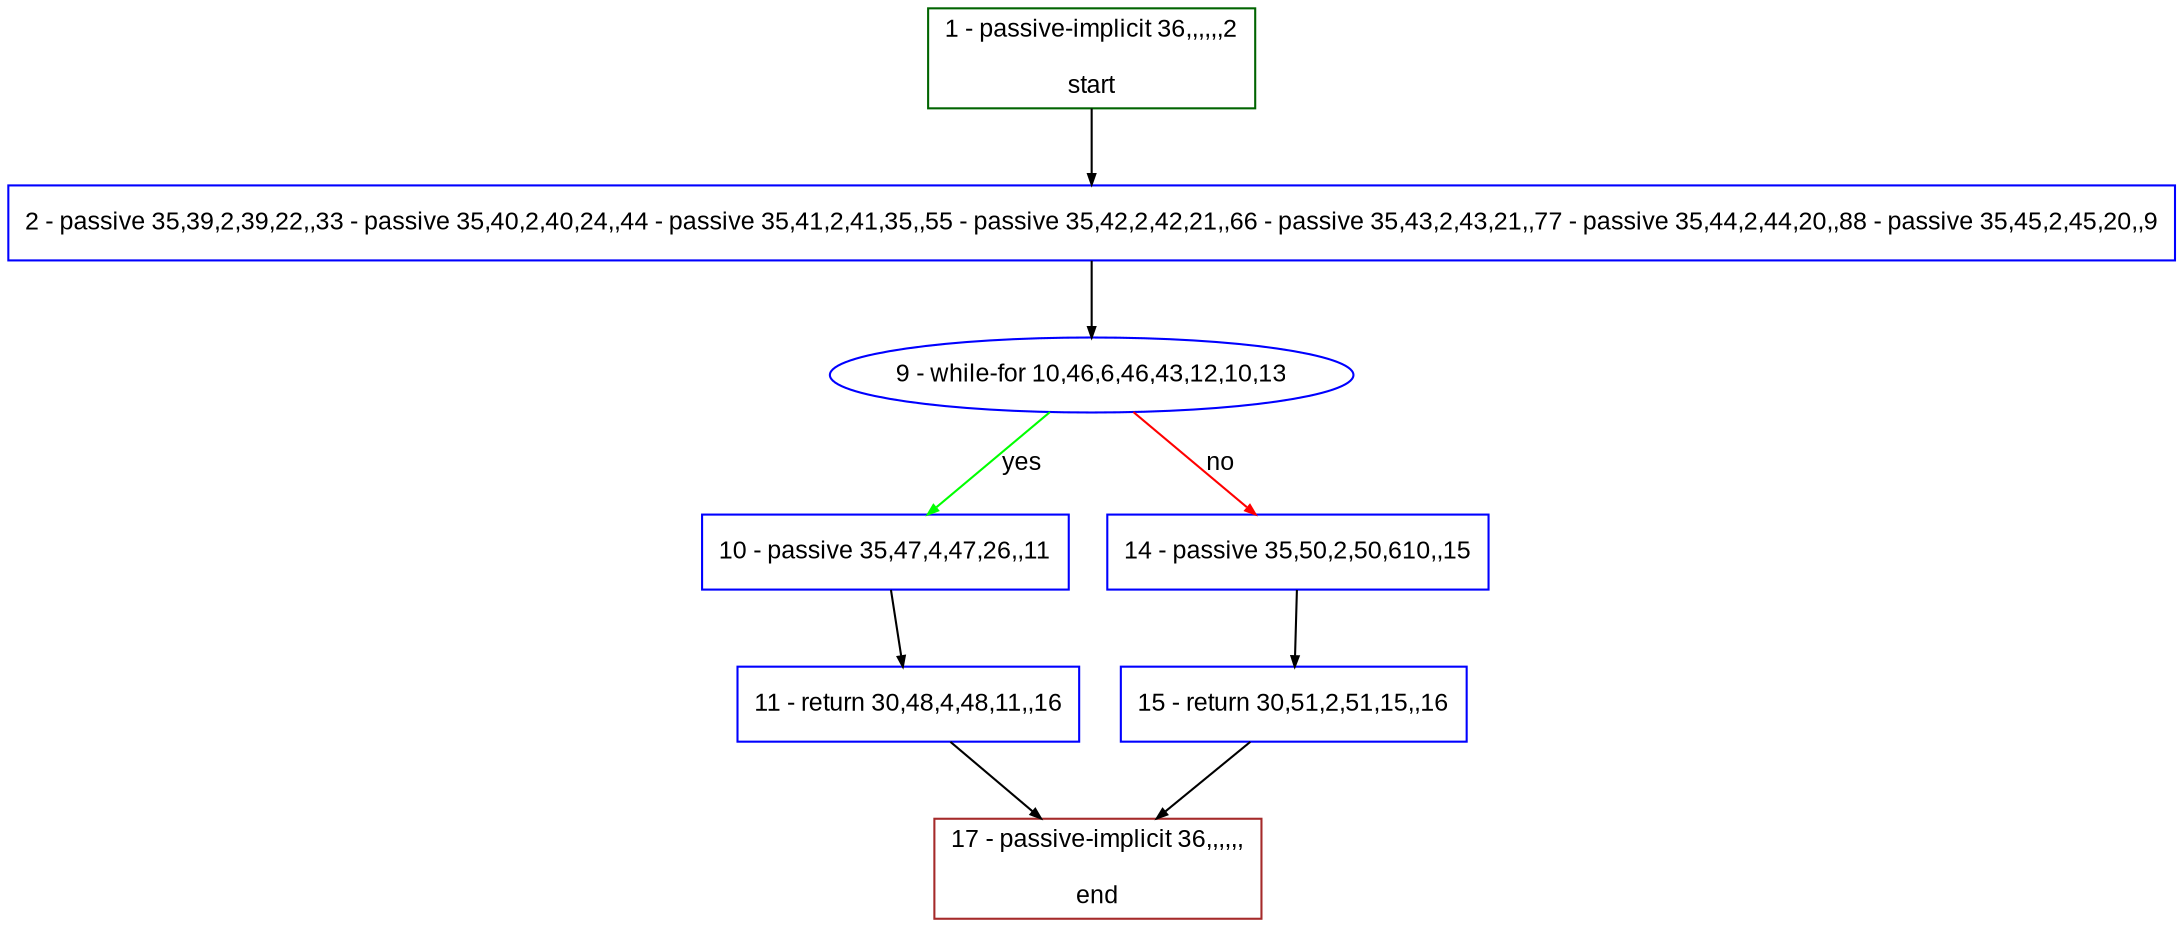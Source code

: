 digraph "" {
  graph [pack="true", label="", fontsize="12", packmode="clust", fontname="Arial", fillcolor="#FFFFCC", bgcolor="white", style="rounded,filled", compound="true"];
  node [node_initialized="no", label="", color="grey", fontsize="12", fillcolor="white", fontname="Arial", style="filled", shape="rectangle", compound="true", fixedsize="false"];
  edge [fontcolor="black", arrowhead="normal", arrowtail="none", arrowsize="0.5", ltail="", label="", color="black", fontsize="12", lhead="", fontname="Arial", dir="forward", compound="true"];
  __N1 [label="2 - passive 35,39,2,39,22,,33 - passive 35,40,2,40,24,,44 - passive 35,41,2,41,35,,55 - passive 35,42,2,42,21,,66 - passive 35,43,2,43,21,,77 - passive 35,44,2,44,20,,88 - passive 35,45,2,45,20,,9", color="#0000ff", fillcolor="#ffffff", style="filled", shape="box"];
  __N2 [label="1 - passive-implicit 36,,,,,,2\n\nstart", color="#006400", fillcolor="#ffffff", style="filled", shape="box"];
  __N3 [label="9 - while-for 10,46,6,46,43,12,10,13", color="#0000ff", fillcolor="#ffffff", style="filled", shape="oval"];
  __N4 [label="10 - passive 35,47,4,47,26,,11", color="#0000ff", fillcolor="#ffffff", style="filled", shape="box"];
  __N5 [label="14 - passive 35,50,2,50,610,,15", color="#0000ff", fillcolor="#ffffff", style="filled", shape="box"];
  __N6 [label="11 - return 30,48,4,48,11,,16", color="#0000ff", fillcolor="#ffffff", style="filled", shape="box"];
  __N7 [label="17 - passive-implicit 36,,,,,,\n\nend", color="#a52a2a", fillcolor="#ffffff", style="filled", shape="box"];
  __N8 [label="15 - return 30,51,2,51,15,,16", color="#0000ff", fillcolor="#ffffff", style="filled", shape="box"];
  __N2 -> __N1 [arrowhead="normal", arrowtail="none", color="#000000", label="", dir="forward"];
  __N1 -> __N3 [arrowhead="normal", arrowtail="none", color="#000000", label="", dir="forward"];
  __N3 -> __N4 [arrowhead="normal", arrowtail="none", color="#00ff00", label="yes", dir="forward"];
  __N3 -> __N5 [arrowhead="normal", arrowtail="none", color="#ff0000", label="no", dir="forward"];
  __N4 -> __N6 [arrowhead="normal", arrowtail="none", color="#000000", label="", dir="forward"];
  __N6 -> __N7 [arrowhead="normal", arrowtail="none", color="#000000", label="", dir="forward"];
  __N5 -> __N8 [arrowhead="normal", arrowtail="none", color="#000000", label="", dir="forward"];
  __N8 -> __N7 [arrowhead="normal", arrowtail="none", color="#000000", label="", dir="forward"];
}
